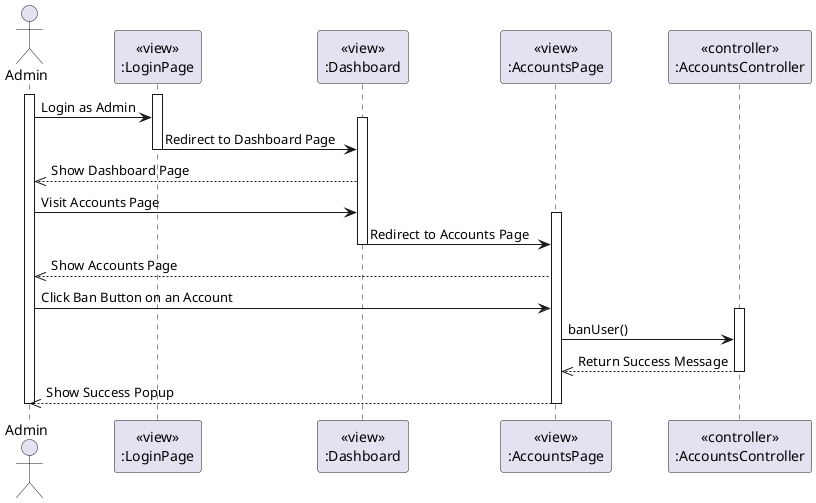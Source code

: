 @startuml Ban User
actor Admin
participant LoginPageView [
  <<view>>
  :LoginPage
]

participant DashboardView [
  <<view>>
  :Dashboard
]

participant AccountsView [
  <<view>>
  :AccountsPage
]

activate Admin
activate LoginPageView
Admin -> LoginPageView: Login as Admin
activate DashboardView
LoginPageView -> DashboardView: Redirect to Dashboard Page
deactivate LoginPageView

DashboardView -->> Admin: Show Dashboard Page

Admin -> DashboardView: Visit Accounts Page
activate AccountsView
DashboardView -> AccountsView: Redirect to Accounts Page
deactivate DashboardView

AccountsView -->> Admin: Show Accounts Page
Admin -> AccountsView: Click Ban Button on an Account

participant AccountsController [
  <<controller>>
  :AccountsController
]

activate AccountsController
AccountsView -> AccountsController: banUser()
AccountsController -->> AccountsView: Return Success Message
deactivate AccountsController
AccountsView -->> Admin: Show Success Popup

deactivate Admin
deactivate AccountsView
@enduml
